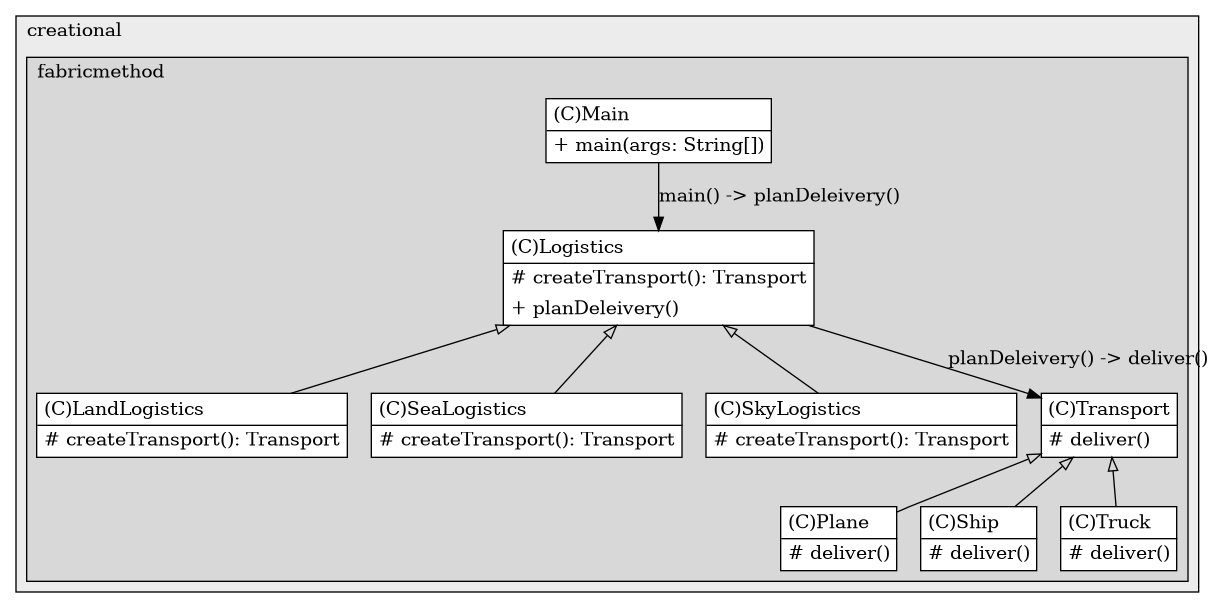 @startuml

/' diagram meta data start
config=StructureConfiguration;
{
  "projectClassification": {
    "searchMode": "OpenProject", // OpenProject, AllProjects
    "includedProjects": "",
    "pathEndKeywords": "*.impl",
    "isClientPath": "",
    "isClientName": "",
    "isTestPath": "",
    "isTestName": "",
    "isMappingPath": "",
    "isMappingName": "",
    "isDataAccessPath": "",
    "isDataAccessName": "",
    "isDataStructurePath": "",
    "isDataStructureName": "",
    "isInterfaceStructuresPath": "",
    "isInterfaceStructuresName": "",
    "isEntryPointPath": "",
    "isEntryPointName": "",
    "treatFinalFieldsAsMandatory": false
  },
  "graphRestriction": {
    "classPackageExcludeFilter": "",
    "classPackageIncludeFilter": "theory.practice2.creational.fabricmethod.fix",
    "classNameExcludeFilter": "",
    "classNameIncludeFilter": "",
    "methodNameExcludeFilter": "",
    "methodNameIncludeFilter": "",
    "removeByInheritance": "", // inheritance/annotation based filtering is done in a second step
    "removeByAnnotation": "",
    "removeByClassPackage": "", // cleanup the graph after inheritance/annotation based filtering is done
    "removeByClassName": "",
    "cutMappings": false,
    "cutEnum": true,
    "cutTests": true,
    "cutClient": true,
    "cutDataAccess": true,
    "cutInterfaceStructures": true,
    "cutDataStructures": true,
    "cutGetterAndSetter": true,
    "cutConstructors": true
  },
  "graphTraversal": {
    "forwardDepth": 3,
    "backwardDepth": 3,
    "classPackageExcludeFilter": "",
    "classPackageIncludeFilter": "",
    "classNameExcludeFilter": "",
    "classNameIncludeFilter": "",
    "methodNameExcludeFilter": "",
    "methodNameIncludeFilter": "",
    "hideMappings": false,
    "hideDataStructures": false,
    "hidePrivateMethods": true,
    "hideInterfaceCalls": true, // indirection: implementation -> interface (is hidden) -> implementation
    "onlyShowApplicationEntryPoints": false, // root node is included
    "useMethodCallsForStructureDiagram": "ForwardOnly" // ForwardOnly, BothDirections, No
  },
  "details": {
    "aggregation": "GroupByClass", // ByClass, GroupByClass, None
    "showClassGenericTypes": true,
    "showMethods": true,
    "showMethodParameterNames": true,
    "showMethodParameterTypes": true,
    "showMethodReturnType": true,
    "showPackageLevels": 2,
    "showDetailedClassStructure": true
  },
  "rootClass": "theory.practice2.creational.fabricmethod.fix.Main",
  "extensionCallbackMethod": "" // qualified.class.name#methodName - signature: public static String method(String)
}
diagram meta data end '/



digraph g {
    rankdir="TB"
    splines=polyline
    

'nodes 
subgraph cluster_1373716298 { 
   	label=creational
	labeljust=l
	fillcolor="#ececec"
	style=filled
   
   subgraph cluster_339022314 { 
   	label=fabricmethod
	labeljust=l
	fillcolor="#d8d8d8"
	style=filled
   
   LandLogistics427684271[
	label=<<TABLE BORDER="1" CELLBORDER="0" CELLPADDING="4" CELLSPACING="0">
<TR><TD ALIGN="LEFT" >(C)LandLogistics</TD></TR>
<HR/>
<TR><TD ALIGN="LEFT" ># createTransport(): Transport</TD></TR>
</TABLE>>
	style=filled
	margin=0
	shape=plaintext
	fillcolor="#FFFFFF"
];

Logistics427684271[
	label=<<TABLE BORDER="1" CELLBORDER="0" CELLPADDING="4" CELLSPACING="0">
<TR><TD ALIGN="LEFT" >(C)Logistics</TD></TR>
<HR/>
<TR><TD ALIGN="LEFT" ># createTransport(): Transport</TD></TR>
<TR><TD ALIGN="LEFT" >+ planDeleivery()</TD></TR>
</TABLE>>
	style=filled
	margin=0
	shape=plaintext
	fillcolor="#FFFFFF"
];

Main427684271[
	label=<<TABLE BORDER="1" CELLBORDER="0" CELLPADDING="4" CELLSPACING="0">
<TR><TD ALIGN="LEFT" >(C)Main</TD></TR>
<HR/>
<TR><TD ALIGN="LEFT" >+ main(args: String[])</TD></TR>
</TABLE>>
	style=filled
	margin=0
	shape=plaintext
	fillcolor="#FFFFFF"
];

Plane427684271[
	label=<<TABLE BORDER="1" CELLBORDER="0" CELLPADDING="4" CELLSPACING="0">
<TR><TD ALIGN="LEFT" >(C)Plane</TD></TR>
<HR/>
<TR><TD ALIGN="LEFT" ># deliver()</TD></TR>
</TABLE>>
	style=filled
	margin=0
	shape=plaintext
	fillcolor="#FFFFFF"
];

SeaLogistics427684271[
	label=<<TABLE BORDER="1" CELLBORDER="0" CELLPADDING="4" CELLSPACING="0">
<TR><TD ALIGN="LEFT" >(C)SeaLogistics</TD></TR>
<HR/>
<TR><TD ALIGN="LEFT" ># createTransport(): Transport</TD></TR>
</TABLE>>
	style=filled
	margin=0
	shape=plaintext
	fillcolor="#FFFFFF"
];

Ship427684271[
	label=<<TABLE BORDER="1" CELLBORDER="0" CELLPADDING="4" CELLSPACING="0">
<TR><TD ALIGN="LEFT" >(C)Ship</TD></TR>
<HR/>
<TR><TD ALIGN="LEFT" ># deliver()</TD></TR>
</TABLE>>
	style=filled
	margin=0
	shape=plaintext
	fillcolor="#FFFFFF"
];

SkyLogistics427684271[
	label=<<TABLE BORDER="1" CELLBORDER="0" CELLPADDING="4" CELLSPACING="0">
<TR><TD ALIGN="LEFT" >(C)SkyLogistics</TD></TR>
<HR/>
<TR><TD ALIGN="LEFT" ># createTransport(): Transport</TD></TR>
</TABLE>>
	style=filled
	margin=0
	shape=plaintext
	fillcolor="#FFFFFF"
];

Transport427684271[
	label=<<TABLE BORDER="1" CELLBORDER="0" CELLPADDING="4" CELLSPACING="0">
<TR><TD ALIGN="LEFT" >(C)Transport</TD></TR>
<HR/>
<TR><TD ALIGN="LEFT" ># deliver()</TD></TR>
</TABLE>>
	style=filled
	margin=0
	shape=plaintext
	fillcolor="#FFFFFF"
];

Truck427684271[
	label=<<TABLE BORDER="1" CELLBORDER="0" CELLPADDING="4" CELLSPACING="0">
<TR><TD ALIGN="LEFT" >(C)Truck</TD></TR>
<HR/>
<TR><TD ALIGN="LEFT" ># deliver()</TD></TR>
</TABLE>>
	style=filled
	margin=0
	shape=plaintext
	fillcolor="#FFFFFF"
];
} 
} 

'edges    
Logistics427684271 -> LandLogistics427684271[arrowhead=none, arrowtail=empty, dir=both];
Logistics427684271 -> SeaLogistics427684271[arrowhead=none, arrowtail=empty, dir=both];
Logistics427684271 -> SkyLogistics427684271[arrowhead=none, arrowtail=empty, dir=both];
Logistics427684271 -> Transport427684271[label="planDeleivery() -> deliver()"];
Main427684271 -> Logistics427684271[label="main() -> planDeleivery()"];
Transport427684271 -> Plane427684271[arrowhead=none, arrowtail=empty, dir=both];
Transport427684271 -> Ship427684271[arrowhead=none, arrowtail=empty, dir=both];
Transport427684271 -> Truck427684271[arrowhead=none, arrowtail=empty, dir=both];
    
}
@enduml